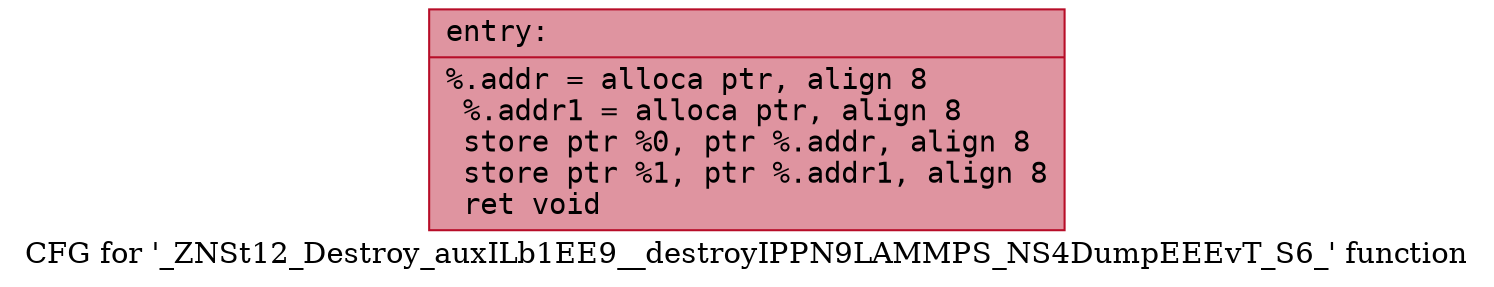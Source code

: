 digraph "CFG for '_ZNSt12_Destroy_auxILb1EE9__destroyIPPN9LAMMPS_NS4DumpEEEvT_S6_' function" {
	label="CFG for '_ZNSt12_Destroy_auxILb1EE9__destroyIPPN9LAMMPS_NS4DumpEEEvT_S6_' function";

	Node0x559d9a31d1c0 [shape=record,color="#b70d28ff", style=filled, fillcolor="#b70d2870" fontname="Courier",label="{entry:\l|  %.addr = alloca ptr, align 8\l  %.addr1 = alloca ptr, align 8\l  store ptr %0, ptr %.addr, align 8\l  store ptr %1, ptr %.addr1, align 8\l  ret void\l}"];
}
